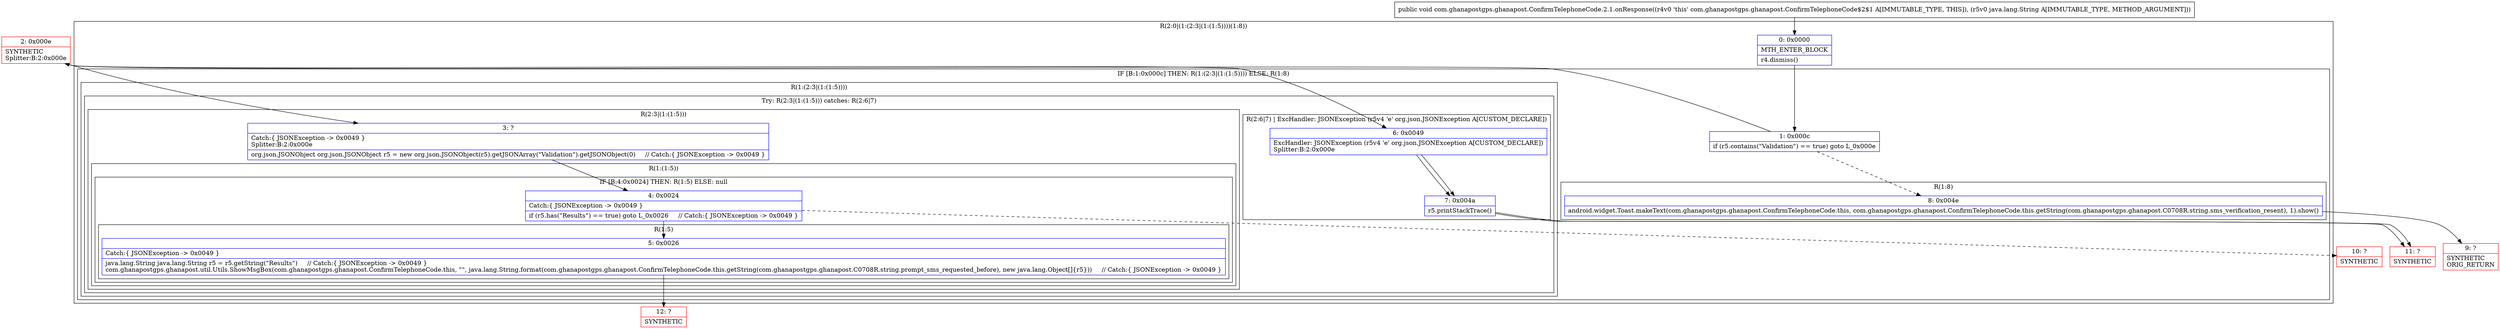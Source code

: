 digraph "CFG forcom.ghanapostgps.ghanapost.ConfirmTelephoneCode.2.1.onResponse(Ljava\/lang\/String;)V" {
subgraph cluster_Region_1034253819 {
label = "R(2:0|(1:(2:3|(1:(1:5))))(1:8))";
node [shape=record,color=blue];
Node_0 [shape=record,label="{0\:\ 0x0000|MTH_ENTER_BLOCK\l|r4.dismiss()\l}"];
subgraph cluster_IfRegion_1186844321 {
label = "IF [B:1:0x000c] THEN: R(1:(2:3|(1:(1:5)))) ELSE: R(1:8)";
node [shape=record,color=blue];
Node_1 [shape=record,label="{1\:\ 0x000c|if (r5.contains(\"Validation\") == true) goto L_0x000e\l}"];
subgraph cluster_Region_666953819 {
label = "R(1:(2:3|(1:(1:5))))";
node [shape=record,color=blue];
subgraph cluster_TryCatchRegion_1128112746 {
label = "Try: R(2:3|(1:(1:5))) catches: R(2:6|7)";
node [shape=record,color=blue];
subgraph cluster_Region_1539418578 {
label = "R(2:3|(1:(1:5)))";
node [shape=record,color=blue];
Node_3 [shape=record,label="{3\:\ ?|Catch:\{ JSONException \-\> 0x0049 \}\lSplitter:B:2:0x000e\l|org.json.JSONObject org.json.JSONObject r5 = new org.json.JSONObject(r5).getJSONArray(\"Validation\").getJSONObject(0)     \/\/ Catch:\{ JSONException \-\> 0x0049 \}\l}"];
subgraph cluster_Region_1436622171 {
label = "R(1:(1:5))";
node [shape=record,color=blue];
subgraph cluster_IfRegion_167676391 {
label = "IF [B:4:0x0024] THEN: R(1:5) ELSE: null";
node [shape=record,color=blue];
Node_4 [shape=record,label="{4\:\ 0x0024|Catch:\{ JSONException \-\> 0x0049 \}\l|if (r5.has(\"Results\") == true) goto L_0x0026     \/\/ Catch:\{ JSONException \-\> 0x0049 \}\l}"];
subgraph cluster_Region_1574331197 {
label = "R(1:5)";
node [shape=record,color=blue];
Node_5 [shape=record,label="{5\:\ 0x0026|Catch:\{ JSONException \-\> 0x0049 \}\l|java.lang.String java.lang.String r5 = r5.getString(\"Results\")     \/\/ Catch:\{ JSONException \-\> 0x0049 \}\lcom.ghanapostgps.ghanapost.util.Utils.ShowMsgBox(com.ghanapostgps.ghanapost.ConfirmTelephoneCode.this, \"\", java.lang.String.format(com.ghanapostgps.ghanapost.ConfirmTelephoneCode.this.getString(com.ghanapostgps.ghanapost.C0708R.string.prompt_sms_requested_before), new java.lang.Object[]\{r5\}))     \/\/ Catch:\{ JSONException \-\> 0x0049 \}\l}"];
}
}
}
}
subgraph cluster_Region_2109806984 {
label = "R(2:6|7) | ExcHandler: JSONException (r5v4 'e' org.json.JSONException A[CUSTOM_DECLARE])\l";
node [shape=record,color=blue];
Node_6 [shape=record,label="{6\:\ 0x0049|ExcHandler: JSONException (r5v4 'e' org.json.JSONException A[CUSTOM_DECLARE])\lSplitter:B:2:0x000e\l}"];
Node_7 [shape=record,label="{7\:\ 0x004a|r5.printStackTrace()\l}"];
}
}
}
subgraph cluster_Region_1566815323 {
label = "R(1:8)";
node [shape=record,color=blue];
Node_8 [shape=record,label="{8\:\ 0x004e|android.widget.Toast.makeText(com.ghanapostgps.ghanapost.ConfirmTelephoneCode.this, com.ghanapostgps.ghanapost.ConfirmTelephoneCode.this.getString(com.ghanapostgps.ghanapost.C0708R.string.sms_verification_resent), 1).show()\l}"];
}
}
}
subgraph cluster_Region_2109806984 {
label = "R(2:6|7) | ExcHandler: JSONException (r5v4 'e' org.json.JSONException A[CUSTOM_DECLARE])\l";
node [shape=record,color=blue];
Node_6 [shape=record,label="{6\:\ 0x0049|ExcHandler: JSONException (r5v4 'e' org.json.JSONException A[CUSTOM_DECLARE])\lSplitter:B:2:0x000e\l}"];
Node_7 [shape=record,label="{7\:\ 0x004a|r5.printStackTrace()\l}"];
}
Node_2 [shape=record,color=red,label="{2\:\ 0x000e|SYNTHETIC\lSplitter:B:2:0x000e\l}"];
Node_9 [shape=record,color=red,label="{9\:\ ?|SYNTHETIC\lORIG_RETURN\l}"];
Node_10 [shape=record,color=red,label="{10\:\ ?|SYNTHETIC\l}"];
Node_11 [shape=record,color=red,label="{11\:\ ?|SYNTHETIC\l}"];
Node_12 [shape=record,color=red,label="{12\:\ ?|SYNTHETIC\l}"];
MethodNode[shape=record,label="{public void com.ghanapostgps.ghanapost.ConfirmTelephoneCode.2.1.onResponse((r4v0 'this' com.ghanapostgps.ghanapost.ConfirmTelephoneCode$2$1 A[IMMUTABLE_TYPE, THIS]), (r5v0 java.lang.String A[IMMUTABLE_TYPE, METHOD_ARGUMENT])) }"];
MethodNode -> Node_0;
Node_0 -> Node_1;
Node_1 -> Node_2;
Node_1 -> Node_8[style=dashed];
Node_3 -> Node_4;
Node_4 -> Node_5;
Node_4 -> Node_10[style=dashed];
Node_5 -> Node_12;
Node_6 -> Node_7;
Node_7 -> Node_11;
Node_8 -> Node_9;
Node_6 -> Node_7;
Node_7 -> Node_11;
Node_2 -> Node_3;
Node_2 -> Node_6;
}

